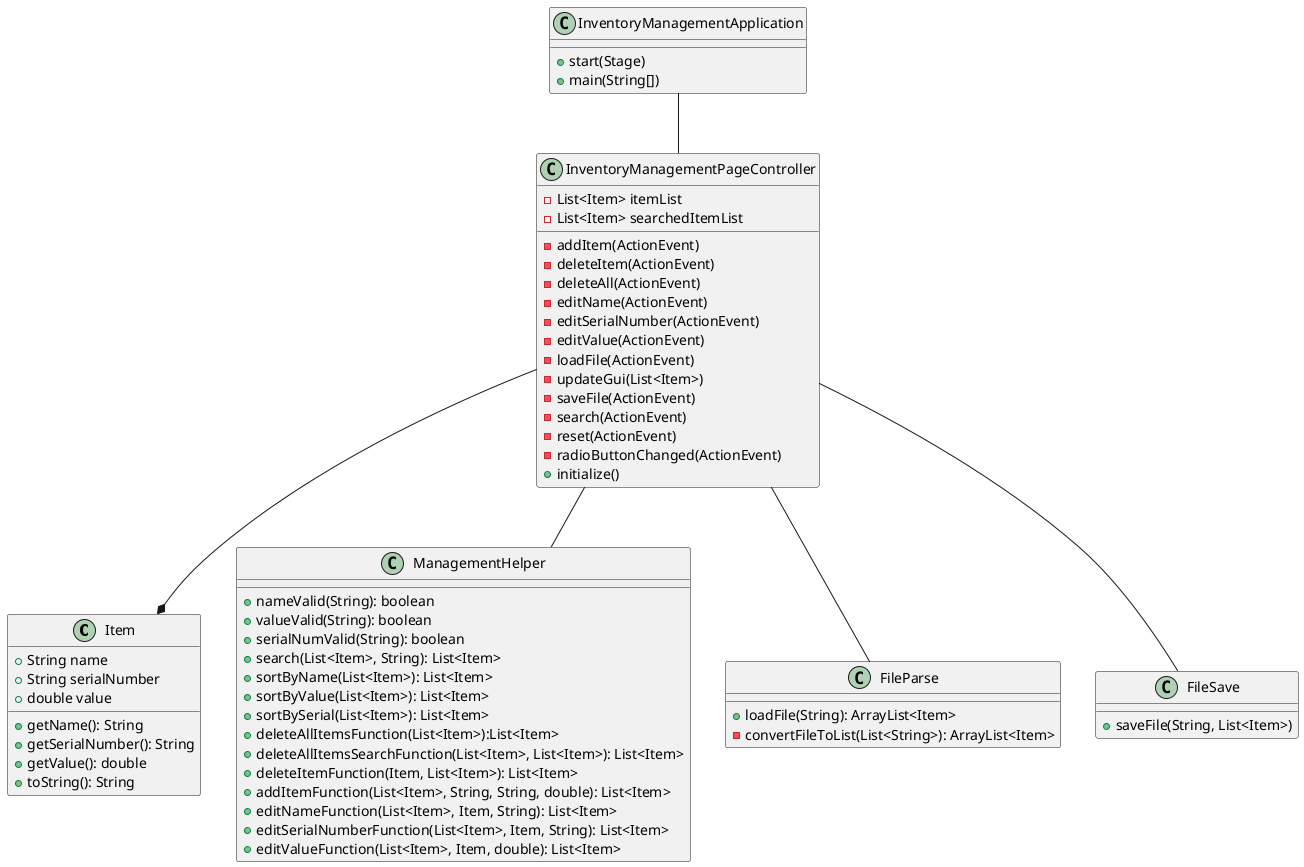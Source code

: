 @startuml

class Item
{
    +String name
    +String serialNumber
    +double value

    +getName(): String
    +getSerialNumber(): String
    +getValue(): double
    +toString(): String
}

class InventoryManagementApplication
{
    +start(Stage)
    +main(String[])
    'calls launch() which calls start
    'shows the stage
}

class InventoryManagementPageController
{
    -List<Item> itemList
    -List<Item> searchedItemList

    -addItem(ActionEvent)
    -deleteItem(ActionEvent)
    -deleteAll(ActionEvent)
    -editName(ActionEvent)
    -editSerialNumber(ActionEvent)
    -editValue(ActionEvent)
    -loadFile(ActionEvent)
    -updateGui(List<Item>)
    -saveFile(ActionEvent)
    -search(ActionEvent)
    -reset(ActionEvent)
    -radioButtonChanged(ActionEvent)
    +initialize()
}

class ManagementHelper
{
    +nameValid(String): boolean
    +valueValid(String): boolean
    +serialNumValid(String): boolean
    +search(List<Item>, String): List<Item>
    +sortByName(List<Item>): List<Item>
    +sortByValue(List<Item>): List<Item>
    +sortBySerial(List<Item>): List<Item>
    +deleteAllItemsFunction(List<Item>):List<Item>
    +deleteAllItemsSearchFunction(List<Item>, List<Item>): List<Item>
    +deleteItemFunction(Item, List<Item>): List<Item>
    +addItemFunction(List<Item>, String, String, double): List<Item>
    +editNameFunction(List<Item>, Item, String): List<Item>
    +editSerialNumberFunction(List<Item>, Item, String): List<Item>
    +editValueFunction(List<Item>, Item, double): List<Item>
}

class FileParse
{
    +loadFile(String): ArrayList<Item>
    -convertFileToList(List<String>): ArrayList<Item>
}

class FileSave
{
    +saveFile(String, List<Item>)
}

InventoryManagementApplication -- InventoryManagementPageController
InventoryManagementPageController --* Item
InventoryManagementPageController -- ManagementHelper
InventoryManagementPageController -- FileSave
InventoryManagementPageController -- FileParse

@enduml